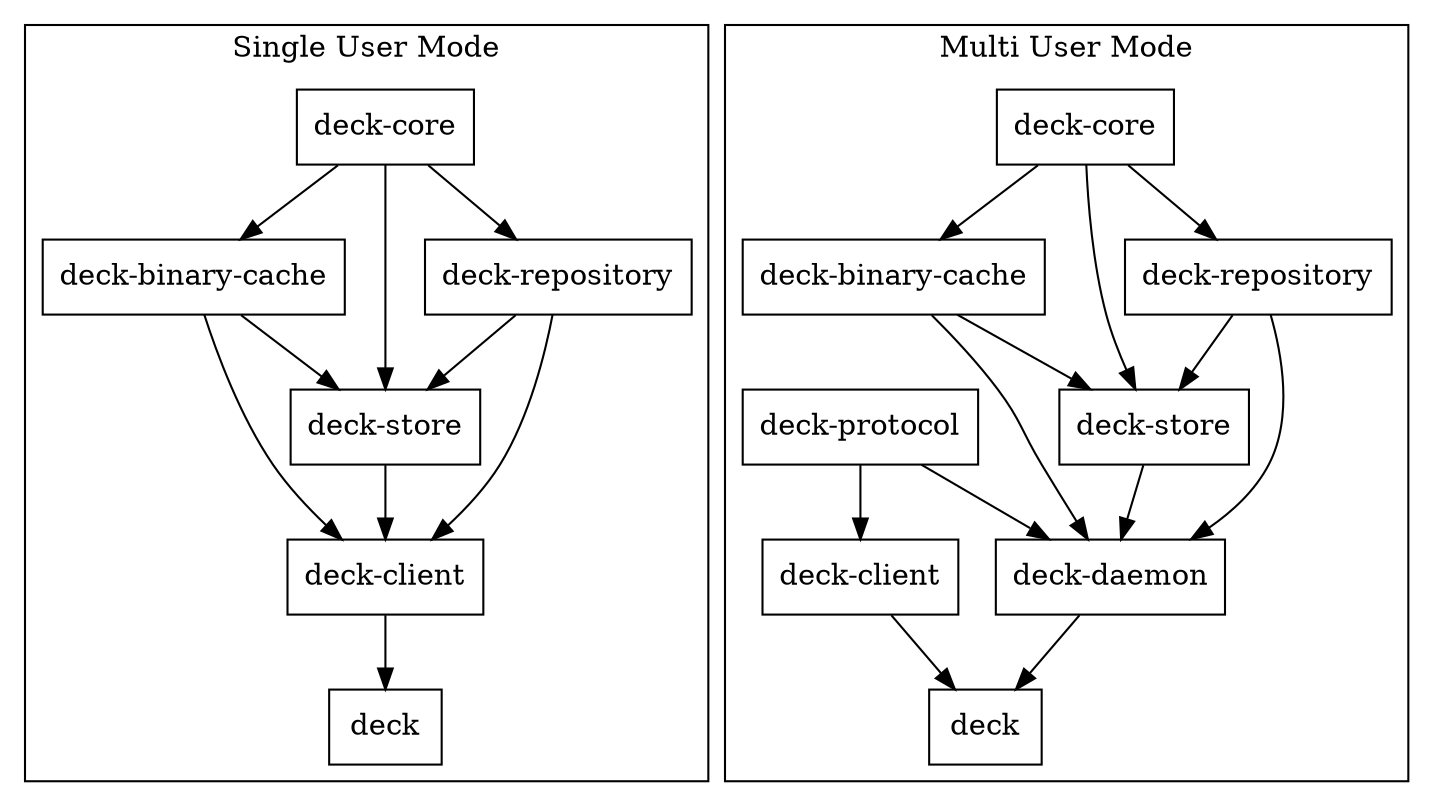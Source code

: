 digraph crates {
    node [shape=box];

    subgraph cluster_single_user {
        label="Single User Mode";

        s_core -> s_binary_cache;
        s_core -> s_repository;
        s_core -> s_store;

        s_binary_cache -> s_client;
        s_binary_cache -> s_store;

        s_repository -> s_client;
        s_repository -> s_store;

        s_store -> s_client;

        s_client -> s_deck;

        s_core [label="deck-core"];
        s_deck [label="deck"];
        s_binary_cache [label="deck-binary-cache"];
        s_client [label="deck-client"];
        s_core [label="deck-core"];
        s_repository [label="deck-repository"];
        s_store [label="deck-store"];
    }

    subgraph cluster_multi_user {
        label="Multi User Mode";

        m_core -> m_binary_cache;
        m_core -> m_repository;
        m_core -> m_store;

        m_binary_cache -> m_daemon;
        m_binary_cache -> m_store;

        m_repository -> m_daemon;
        m_repository -> m_store;

        m_store -> m_daemon;

        m_protocol -> m_client;
        m_protocol -> m_daemon;

        m_client -> m_deck;

        m_daemon -> m_deck;

        m_core [label="deck-core"];
        m_deck [label="deck"];
        m_binary_cache [label="deck-binary-cache"];
        m_client [label="deck-client"];
        m_core [label="deck-core"];
        m_daemon [label="deck-daemon"];
        m_protocol [label="deck-protocol"];
        m_repository [label="deck-repository"];
        m_store [label="deck-store"];
    }
}
